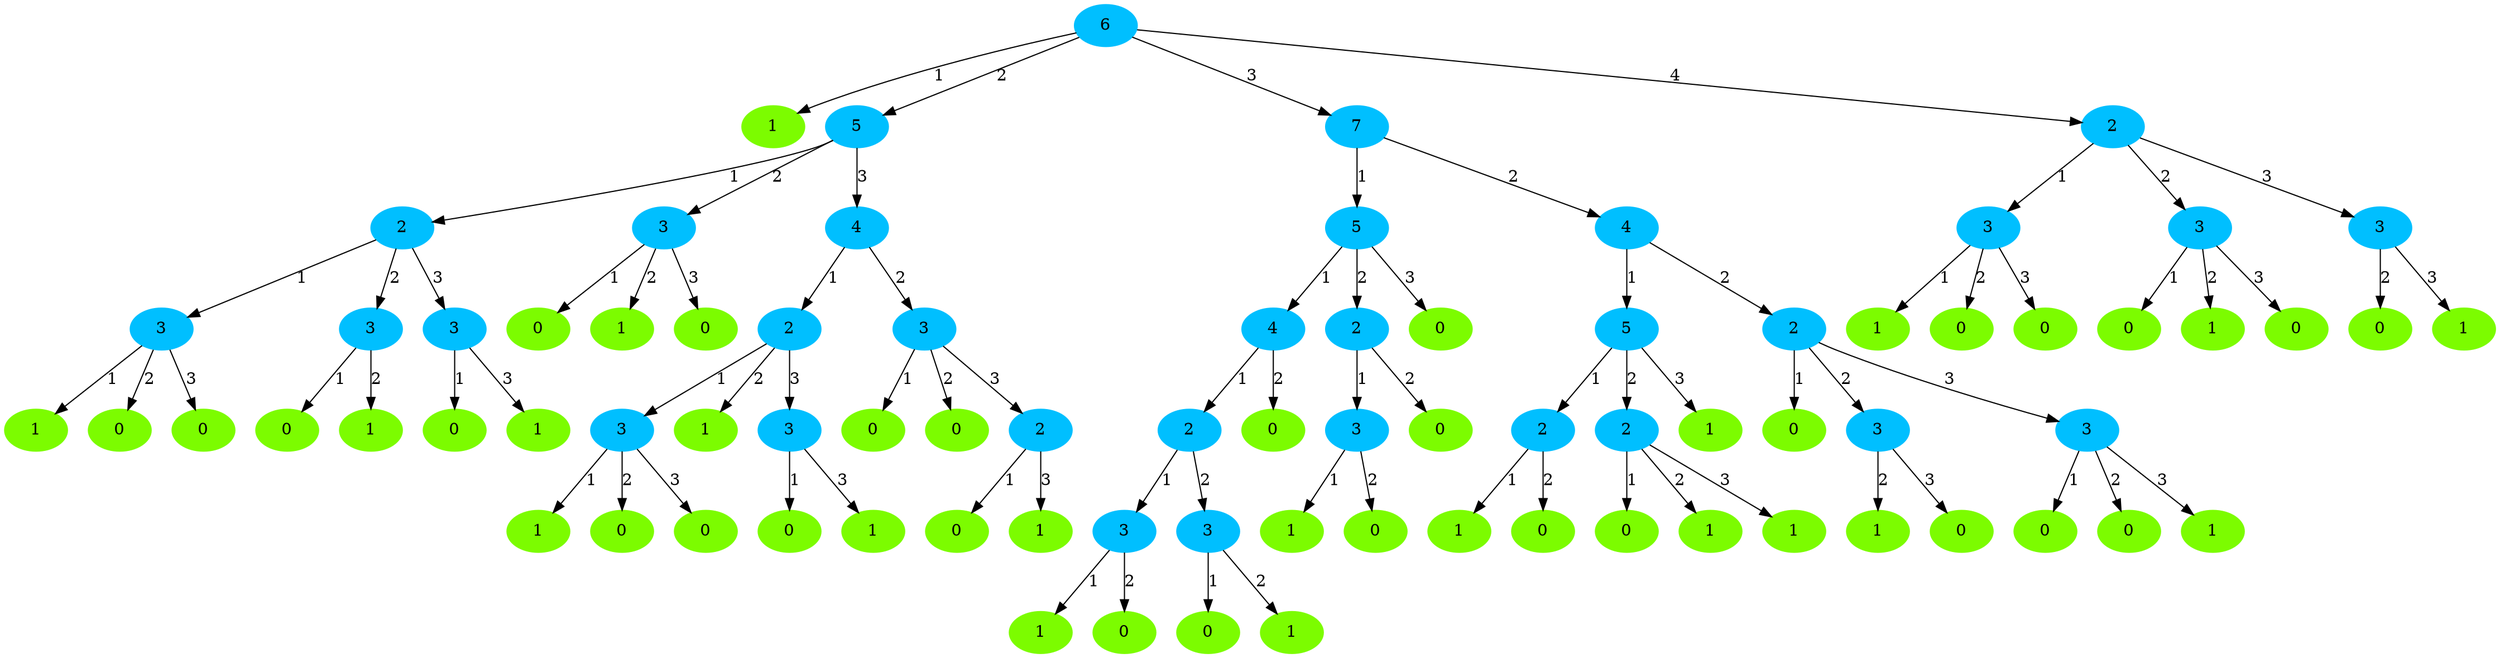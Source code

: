 digraph G {
 0 [label = "6", style = "filled", color = "deepskyblue"];
 1 [label = "1", style = "filled", color = "lawngreen"];
 2 [label = "5", style = "filled", color = "deepskyblue"];
 3 [label = "2", style = "filled", color = "deepskyblue"];
 4 [label = "3", style = "filled", color = "deepskyblue"];
 5 [label = "1", style = "filled", color = "lawngreen"];
 6 [label = "0", style = "filled", color = "lawngreen"];
 7 [label = "0", style = "filled", color = "lawngreen"];
 8 [label = "3", style = "filled", color = "deepskyblue"];
 9 [label = "0", style = "filled", color = "lawngreen"];
 10 [label = "1", style = "filled", color = "lawngreen"];
 11 [label = "3", style = "filled", color = "deepskyblue"];
 12 [label = "0", style = "filled", color = "lawngreen"];
 13 [label = "1", style = "filled", color = "lawngreen"];
 14 [label = "3", style = "filled", color = "deepskyblue"];
 15 [label = "0", style = "filled", color = "lawngreen"];
 16 [label = "1", style = "filled", color = "lawngreen"];
 17 [label = "0", style = "filled", color = "lawngreen"];
 18 [label = "4", style = "filled", color = "deepskyblue"];
 19 [label = "2", style = "filled", color = "deepskyblue"];
 20 [label = "3", style = "filled", color = "deepskyblue"];
 21 [label = "1", style = "filled", color = "lawngreen"];
 22 [label = "0", style = "filled", color = "lawngreen"];
 23 [label = "0", style = "filled", color = "lawngreen"];
 24 [label = "1", style = "filled", color = "lawngreen"];
 25 [label = "3", style = "filled", color = "deepskyblue"];
 26 [label = "0", style = "filled", color = "lawngreen"];
 27 [label = "1", style = "filled", color = "lawngreen"];
 28 [label = "3", style = "filled", color = "deepskyblue"];
 29 [label = "0", style = "filled", color = "lawngreen"];
 30 [label = "0", style = "filled", color = "lawngreen"];
 31 [label = "2", style = "filled", color = "deepskyblue"];
 32 [label = "0", style = "filled", color = "lawngreen"];
 33 [label = "1", style = "filled", color = "lawngreen"];
 34 [label = "7", style = "filled", color = "deepskyblue"];
 35 [label = "5", style = "filled", color = "deepskyblue"];
 36 [label = "4", style = "filled", color = "deepskyblue"];
 37 [label = "2", style = "filled", color = "deepskyblue"];
 38 [label = "3", style = "filled", color = "deepskyblue"];
 39 [label = "1", style = "filled", color = "lawngreen"];
 40 [label = "0", style = "filled", color = "lawngreen"];
 41 [label = "3", style = "filled", color = "deepskyblue"];
 42 [label = "0", style = "filled", color = "lawngreen"];
 43 [label = "1", style = "filled", color = "lawngreen"];
 44 [label = "0", style = "filled", color = "lawngreen"];
 45 [label = "2", style = "filled", color = "deepskyblue"];
 46 [label = "3", style = "filled", color = "deepskyblue"];
 47 [label = "1", style = "filled", color = "lawngreen"];
 48 [label = "0", style = "filled", color = "lawngreen"];
 49 [label = "0", style = "filled", color = "lawngreen"];
 50 [label = "0", style = "filled", color = "lawngreen"];
 51 [label = "4", style = "filled", color = "deepskyblue"];
 52 [label = "5", style = "filled", color = "deepskyblue"];
 53 [label = "2", style = "filled", color = "deepskyblue"];
 54 [label = "1", style = "filled", color = "lawngreen"];
 55 [label = "0", style = "filled", color = "lawngreen"];
 56 [label = "2", style = "filled", color = "deepskyblue"];
 57 [label = "0", style = "filled", color = "lawngreen"];
 58 [label = "1", style = "filled", color = "lawngreen"];
 59 [label = "1", style = "filled", color = "lawngreen"];
 60 [label = "1", style = "filled", color = "lawngreen"];
 61 [label = "2", style = "filled", color = "deepskyblue"];
 62 [label = "0", style = "filled", color = "lawngreen"];
 63 [label = "3", style = "filled", color = "deepskyblue"];
 64 [label = "1", style = "filled", color = "lawngreen"];
 65 [label = "0", style = "filled", color = "lawngreen"];
 66 [label = "3", style = "filled", color = "deepskyblue"];
 67 [label = "0", style = "filled", color = "lawngreen"];
 68 [label = "0", style = "filled", color = "lawngreen"];
 69 [label = "1", style = "filled", color = "lawngreen"];
 70 [label = "2", style = "filled", color = "deepskyblue"];
 71 [label = "3", style = "filled", color = "deepskyblue"];
 72 [label = "1", style = "filled", color = "lawngreen"];
 73 [label = "0", style = "filled", color = "lawngreen"];
 74 [label = "0", style = "filled", color = "lawngreen"];
 75 [label = "3", style = "filled", color = "deepskyblue"];
 76 [label = "0", style = "filled", color = "lawngreen"];
 77 [label = "1", style = "filled", color = "lawngreen"];
 78 [label = "0", style = "filled", color = "lawngreen"];
 79 [label = "3", style = "filled", color = "deepskyblue"];
 80 [label = "0", style = "filled", color = "lawngreen"];
 81 [label = "1", style = "filled", color = "lawngreen"];
 0 -> 1 [label = "1"];
 0 -> 2 [label = "2"];
 2 -> 3 [label = "1"];
 3 -> 4 [label = "1"];
 4 -> 5 [label = "1"];
 4 -> 6 [label = "2"];
 4 -> 7 [label = "3"];
 3 -> 8 [label = "2"];
 8 -> 9 [label = "1"];
 8 -> 10 [label = "2"];
 3 -> 11 [label = "3"];
 11 -> 12 [label = "1"];
 11 -> 13 [label = "3"];
 2 -> 14 [label = "2"];
 14 -> 15 [label = "1"];
 14 -> 16 [label = "2"];
 14 -> 17 [label = "3"];
 2 -> 18 [label = "3"];
 18 -> 19 [label = "1"];
 19 -> 20 [label = "1"];
 20 -> 21 [label = "1"];
 20 -> 22 [label = "2"];
 20 -> 23 [label = "3"];
 19 -> 24 [label = "2"];
 19 -> 25 [label = "3"];
 25 -> 26 [label = "1"];
 25 -> 27 [label = "3"];
 18 -> 28 [label = "2"];
 28 -> 29 [label = "1"];
 28 -> 30 [label = "2"];
 28 -> 31 [label = "3"];
 31 -> 32 [label = "1"];
 31 -> 33 [label = "3"];
 0 -> 34 [label = "3"];
 34 -> 35 [label = "1"];
 35 -> 36 [label = "1"];
 36 -> 37 [label = "1"];
 37 -> 38 [label = "1"];
 38 -> 39 [label = "1"];
 38 -> 40 [label = "2"];
 37 -> 41 [label = "2"];
 41 -> 42 [label = "1"];
 41 -> 43 [label = "2"];
 36 -> 44 [label = "2"];
 35 -> 45 [label = "2"];
 45 -> 46 [label = "1"];
 46 -> 47 [label = "1"];
 46 -> 48 [label = "2"];
 45 -> 49 [label = "2"];
 35 -> 50 [label = "3"];
 34 -> 51 [label = "2"];
 51 -> 52 [label = "1"];
 52 -> 53 [label = "1"];
 53 -> 54 [label = "1"];
 53 -> 55 [label = "2"];
 52 -> 56 [label = "2"];
 56 -> 57 [label = "1"];
 56 -> 58 [label = "2"];
 56 -> 59 [label = "3"];
 52 -> 60 [label = "3"];
 51 -> 61 [label = "2"];
 61 -> 62 [label = "1"];
 61 -> 63 [label = "2"];
 63 -> 64 [label = "2"];
 63 -> 65 [label = "3"];
 61 -> 66 [label = "3"];
 66 -> 67 [label = "1"];
 66 -> 68 [label = "2"];
 66 -> 69 [label = "3"];
 0 -> 70 [label = "4"];
 70 -> 71 [label = "1"];
 71 -> 72 [label = "1"];
 71 -> 73 [label = "2"];
 71 -> 74 [label = "3"];
 70 -> 75 [label = "2"];
 75 -> 76 [label = "1"];
 75 -> 77 [label = "2"];
 75 -> 78 [label = "3"];
 70 -> 79 [label = "3"];
 79 -> 80 [label = "2"];
 79 -> 81 [label = "3"];
}